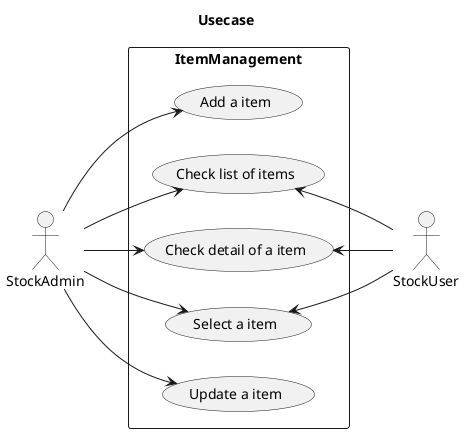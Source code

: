 @startuml
title Usecase
left to right direction
actor StockAdmin
actor StockUser
rectangle ItemManagement {
    (Add a item) as add
    (Check list of items) as check
    (Check detail of a item) as detail
    (Select a item) as select
    (Update a item) as update
    StockAdmin --> add
    StockAdmin --> check
    StockAdmin --> select
    StockAdmin --> detail
    StockAdmin --> update
    check <-- StockUser
    select <-- StockUser
    detail <-- StockUser
}
@enduml

